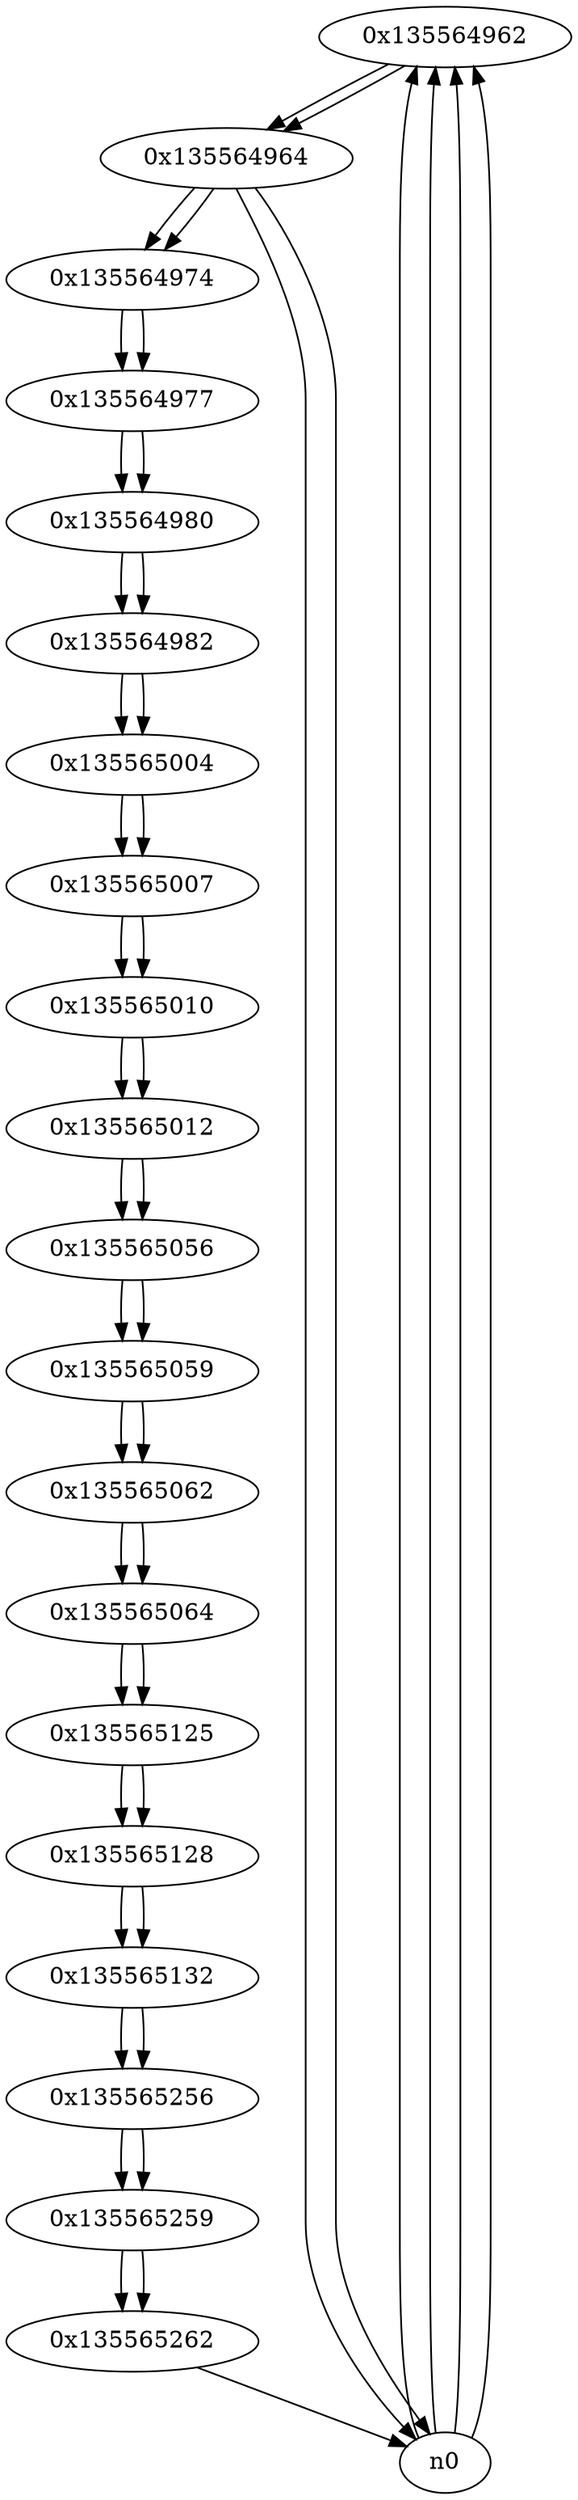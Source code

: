 digraph G{
/* nodes */
  n1 [label="0x135564962"]
  n2 [label="0x135564964"]
  n3 [label="0x135564974"]
  n4 [label="0x135564977"]
  n5 [label="0x135564980"]
  n6 [label="0x135564982"]
  n7 [label="0x135565004"]
  n8 [label="0x135565007"]
  n9 [label="0x135565010"]
  n10 [label="0x135565012"]
  n11 [label="0x135565056"]
  n12 [label="0x135565059"]
  n13 [label="0x135565062"]
  n14 [label="0x135565064"]
  n15 [label="0x135565125"]
  n16 [label="0x135565128"]
  n17 [label="0x135565132"]
  n18 [label="0x135565256"]
  n19 [label="0x135565259"]
  n20 [label="0x135565262"]
/* edges */
n1 -> n2;
n0 -> n1;
n0 -> n1;
n0 -> n1;
n0 -> n1;
n2 -> n0;
n2 -> n3;
n2 -> n0;
n1 -> n2;
n3 -> n4;
n2 -> n3;
n4 -> n5;
n3 -> n4;
n5 -> n6;
n4 -> n5;
n6 -> n7;
n5 -> n6;
n7 -> n8;
n6 -> n7;
n8 -> n9;
n7 -> n8;
n9 -> n10;
n8 -> n9;
n10 -> n11;
n9 -> n10;
n11 -> n12;
n10 -> n11;
n12 -> n13;
n11 -> n12;
n13 -> n14;
n12 -> n13;
n14 -> n15;
n13 -> n14;
n15 -> n16;
n14 -> n15;
n16 -> n17;
n15 -> n16;
n17 -> n18;
n16 -> n17;
n18 -> n19;
n17 -> n18;
n19 -> n20;
n18 -> n19;
n20 -> n0;
n19 -> n20;
}
